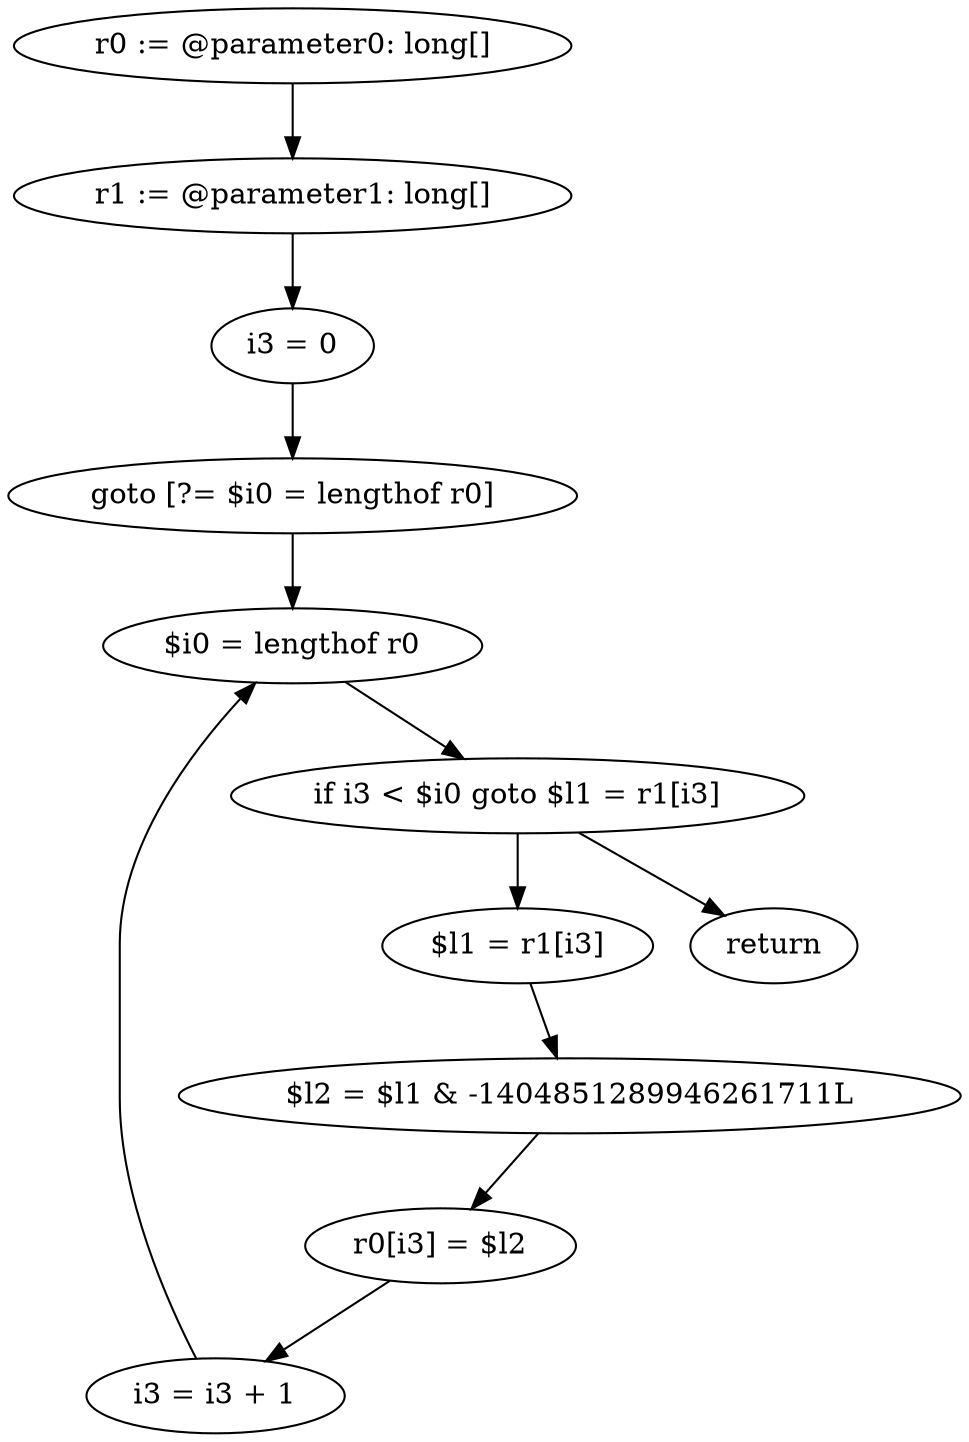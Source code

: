 digraph "unitGraph" {
    "r0 := @parameter0: long[]"
    "r1 := @parameter1: long[]"
    "i3 = 0"
    "goto [?= $i0 = lengthof r0]"
    "$l1 = r1[i3]"
    "$l2 = $l1 & -1404851289946261711L"
    "r0[i3] = $l2"
    "i3 = i3 + 1"
    "$i0 = lengthof r0"
    "if i3 < $i0 goto $l1 = r1[i3]"
    "return"
    "r0 := @parameter0: long[]"->"r1 := @parameter1: long[]";
    "r1 := @parameter1: long[]"->"i3 = 0";
    "i3 = 0"->"goto [?= $i0 = lengthof r0]";
    "goto [?= $i0 = lengthof r0]"->"$i0 = lengthof r0";
    "$l1 = r1[i3]"->"$l2 = $l1 & -1404851289946261711L";
    "$l2 = $l1 & -1404851289946261711L"->"r0[i3] = $l2";
    "r0[i3] = $l2"->"i3 = i3 + 1";
    "i3 = i3 + 1"->"$i0 = lengthof r0";
    "$i0 = lengthof r0"->"if i3 < $i0 goto $l1 = r1[i3]";
    "if i3 < $i0 goto $l1 = r1[i3]"->"return";
    "if i3 < $i0 goto $l1 = r1[i3]"->"$l1 = r1[i3]";
}
